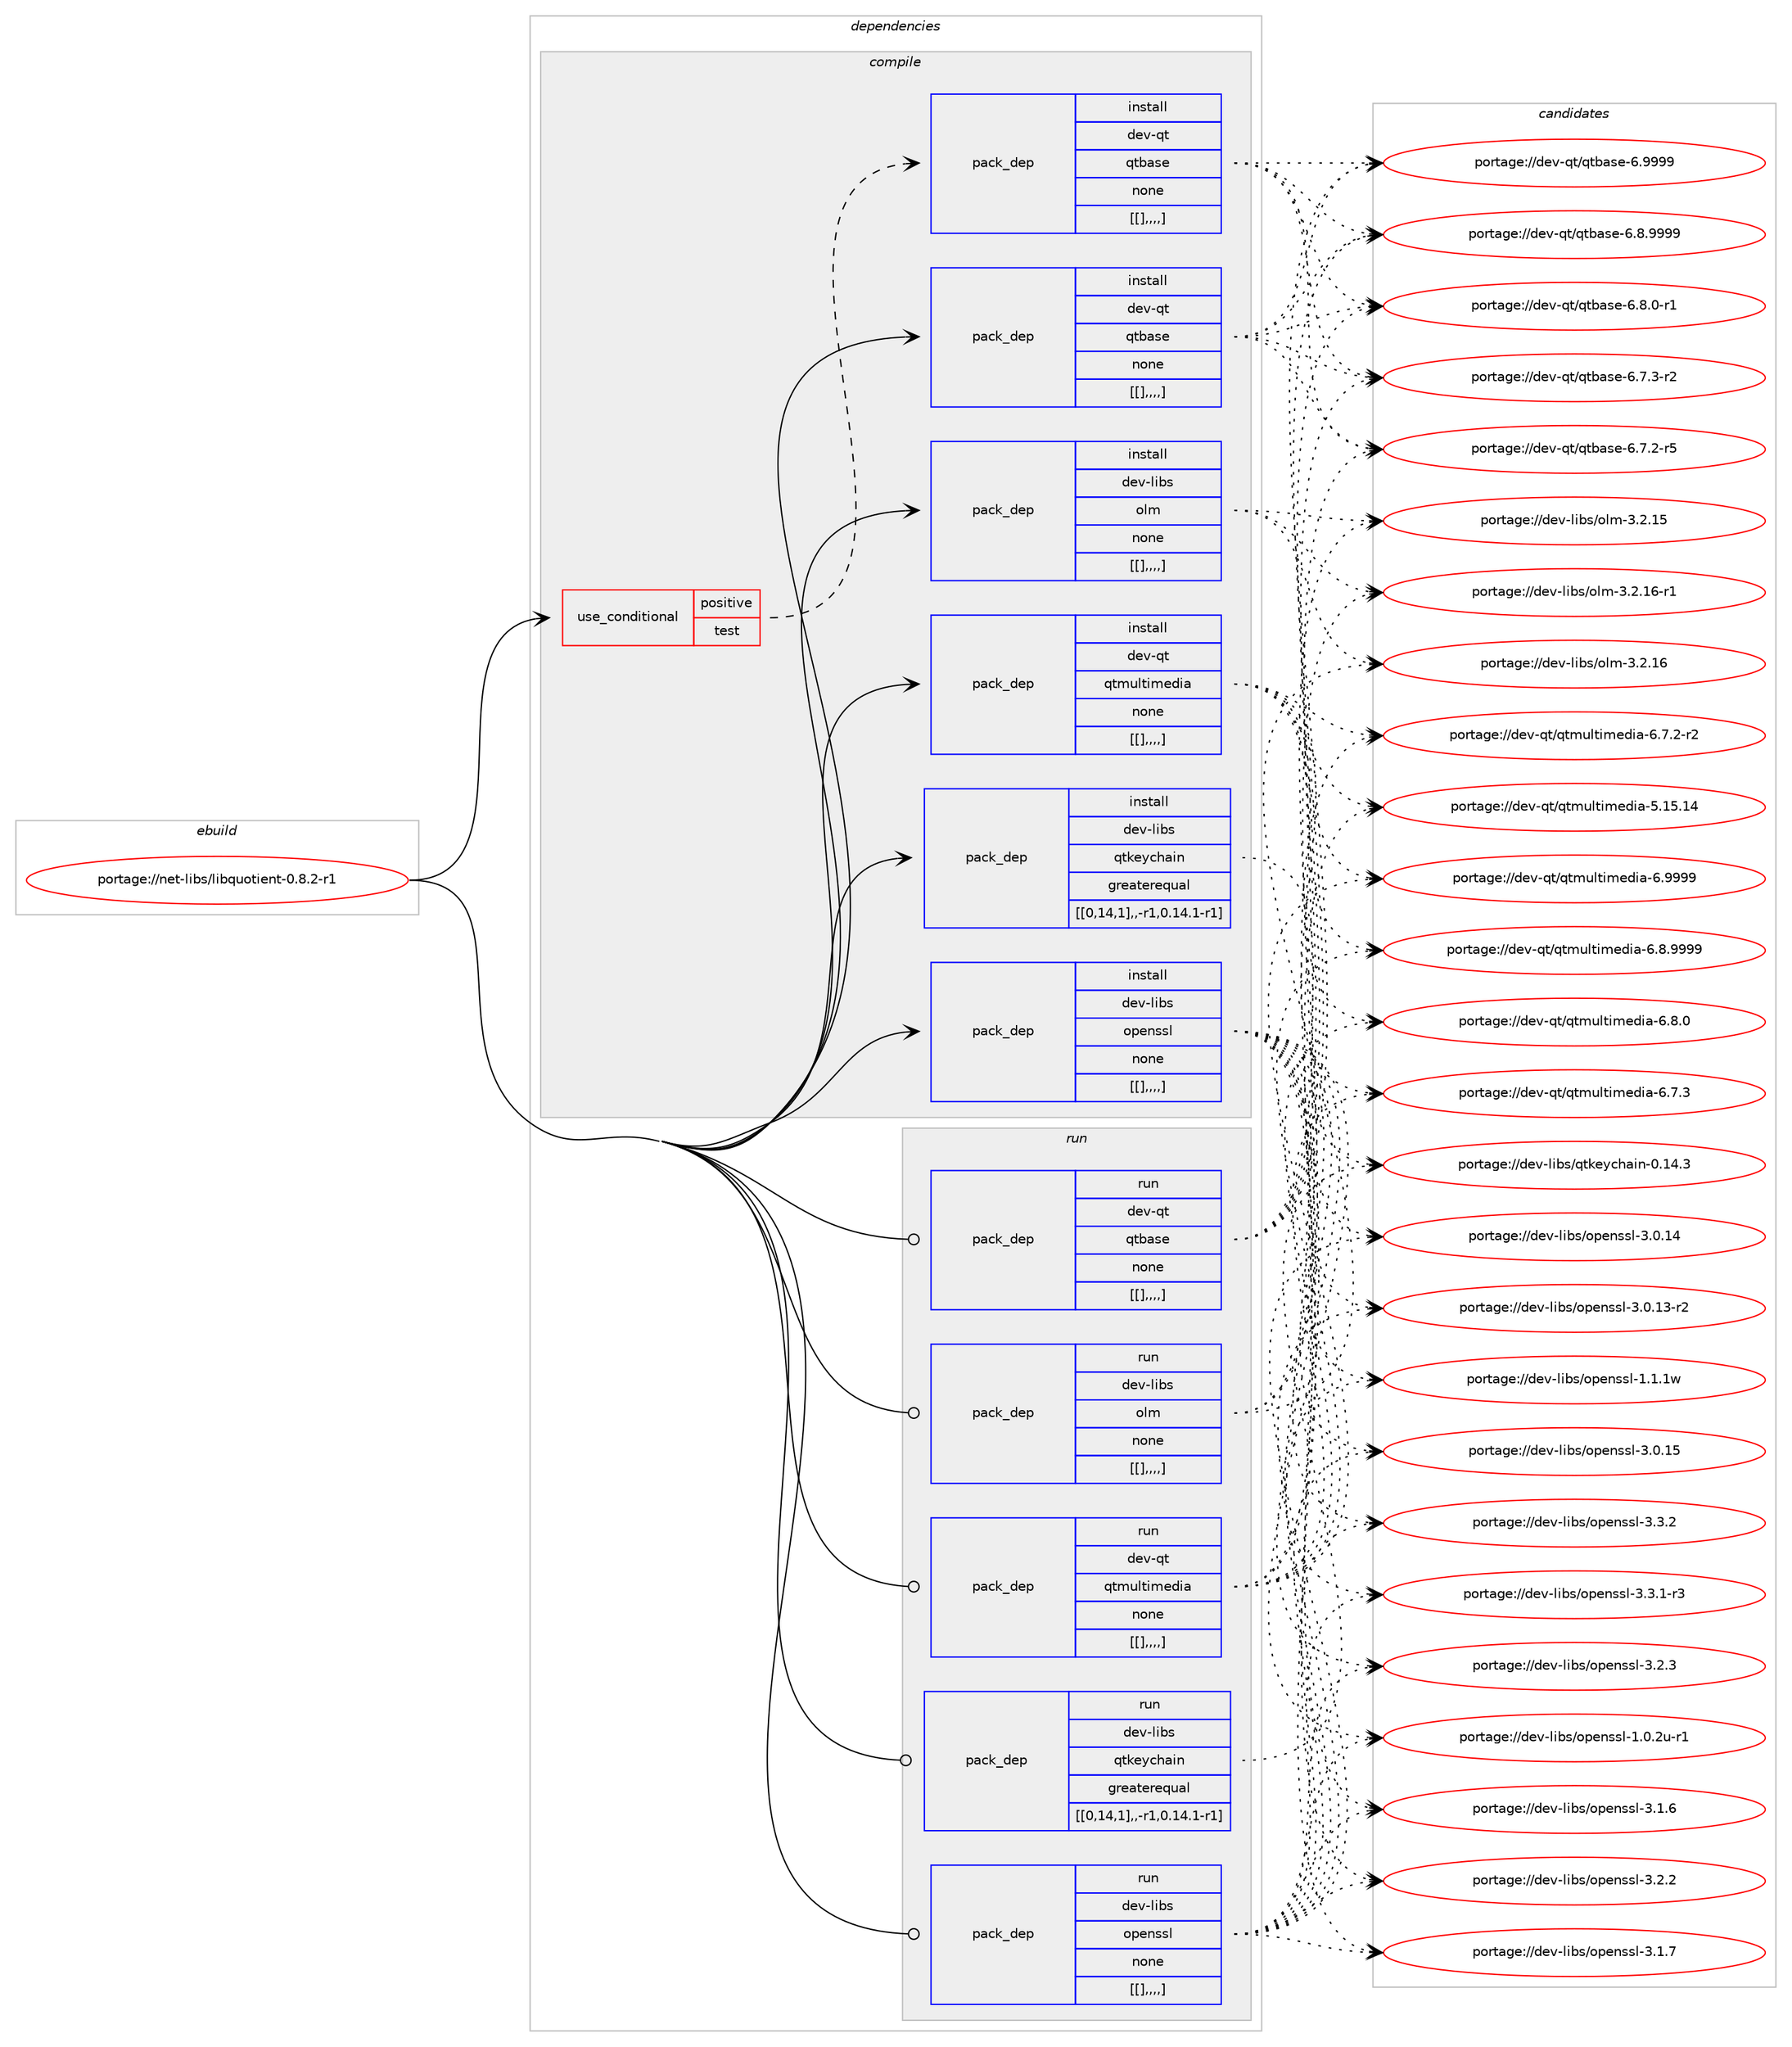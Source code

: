 digraph prolog {

# *************
# Graph options
# *************

newrank=true;
concentrate=true;
compound=true;
graph [rankdir=LR,fontname=Helvetica,fontsize=10,ranksep=1.5];#, ranksep=2.5, nodesep=0.2];
edge  [arrowhead=vee];
node  [fontname=Helvetica,fontsize=10];

# **********
# The ebuild
# **********

subgraph cluster_leftcol {
color=gray;
label=<<i>ebuild</i>>;
id [label="portage://net-libs/libquotient-0.8.2-r1", color=red, width=4, href="../net-libs/libquotient-0.8.2-r1.svg"];
}

# ****************
# The dependencies
# ****************

subgraph cluster_midcol {
color=gray;
label=<<i>dependencies</i>>;
subgraph cluster_compile {
fillcolor="#eeeeee";
style=filled;
label=<<i>compile</i>>;
subgraph cond100645 {
dependency384063 [label=<<TABLE BORDER="0" CELLBORDER="1" CELLSPACING="0" CELLPADDING="4"><TR><TD ROWSPAN="3" CELLPADDING="10">use_conditional</TD></TR><TR><TD>positive</TD></TR><TR><TD>test</TD></TR></TABLE>>, shape=none, color=red];
subgraph pack280471 {
dependency384066 [label=<<TABLE BORDER="0" CELLBORDER="1" CELLSPACING="0" CELLPADDING="4" WIDTH="220"><TR><TD ROWSPAN="6" CELLPADDING="30">pack_dep</TD></TR><TR><TD WIDTH="110">install</TD></TR><TR><TD>dev-qt</TD></TR><TR><TD>qtbase</TD></TR><TR><TD>none</TD></TR><TR><TD>[[],,,,]</TD></TR></TABLE>>, shape=none, color=blue];
}
dependency384063:e -> dependency384066:w [weight=20,style="dashed",arrowhead="vee"];
}
id:e -> dependency384063:w [weight=20,style="solid",arrowhead="vee"];
subgraph pack280474 {
dependency384071 [label=<<TABLE BORDER="0" CELLBORDER="1" CELLSPACING="0" CELLPADDING="4" WIDTH="220"><TR><TD ROWSPAN="6" CELLPADDING="30">pack_dep</TD></TR><TR><TD WIDTH="110">install</TD></TR><TR><TD>dev-libs</TD></TR><TR><TD>olm</TD></TR><TR><TD>none</TD></TR><TR><TD>[[],,,,]</TD></TR></TABLE>>, shape=none, color=blue];
}
id:e -> dependency384071:w [weight=20,style="solid",arrowhead="vee"];
subgraph pack280489 {
dependency384109 [label=<<TABLE BORDER="0" CELLBORDER="1" CELLSPACING="0" CELLPADDING="4" WIDTH="220"><TR><TD ROWSPAN="6" CELLPADDING="30">pack_dep</TD></TR><TR><TD WIDTH="110">install</TD></TR><TR><TD>dev-libs</TD></TR><TR><TD>openssl</TD></TR><TR><TD>none</TD></TR><TR><TD>[[],,,,]</TD></TR></TABLE>>, shape=none, color=blue];
}
id:e -> dependency384109:w [weight=20,style="solid",arrowhead="vee"];
subgraph pack280527 {
dependency384137 [label=<<TABLE BORDER="0" CELLBORDER="1" CELLSPACING="0" CELLPADDING="4" WIDTH="220"><TR><TD ROWSPAN="6" CELLPADDING="30">pack_dep</TD></TR><TR><TD WIDTH="110">install</TD></TR><TR><TD>dev-libs</TD></TR><TR><TD>qtkeychain</TD></TR><TR><TD>greaterequal</TD></TR><TR><TD>[[0,14,1],,-r1,0.14.1-r1]</TD></TR></TABLE>>, shape=none, color=blue];
}
id:e -> dependency384137:w [weight=20,style="solid",arrowhead="vee"];
subgraph pack280552 {
dependency384192 [label=<<TABLE BORDER="0" CELLBORDER="1" CELLSPACING="0" CELLPADDING="4" WIDTH="220"><TR><TD ROWSPAN="6" CELLPADDING="30">pack_dep</TD></TR><TR><TD WIDTH="110">install</TD></TR><TR><TD>dev-qt</TD></TR><TR><TD>qtbase</TD></TR><TR><TD>none</TD></TR><TR><TD>[[],,,,]</TD></TR></TABLE>>, shape=none, color=blue];
}
id:e -> dependency384192:w [weight=20,style="solid",arrowhead="vee"];
subgraph pack280579 {
dependency384229 [label=<<TABLE BORDER="0" CELLBORDER="1" CELLSPACING="0" CELLPADDING="4" WIDTH="220"><TR><TD ROWSPAN="6" CELLPADDING="30">pack_dep</TD></TR><TR><TD WIDTH="110">install</TD></TR><TR><TD>dev-qt</TD></TR><TR><TD>qtmultimedia</TD></TR><TR><TD>none</TD></TR><TR><TD>[[],,,,]</TD></TR></TABLE>>, shape=none, color=blue];
}
id:e -> dependency384229:w [weight=20,style="solid",arrowhead="vee"];
}
subgraph cluster_compileandrun {
fillcolor="#eeeeee";
style=filled;
label=<<i>compile and run</i>>;
}
subgraph cluster_run {
fillcolor="#eeeeee";
style=filled;
label=<<i>run</i>>;
subgraph pack280628 {
dependency384309 [label=<<TABLE BORDER="0" CELLBORDER="1" CELLSPACING="0" CELLPADDING="4" WIDTH="220"><TR><TD ROWSPAN="6" CELLPADDING="30">pack_dep</TD></TR><TR><TD WIDTH="110">run</TD></TR><TR><TD>dev-libs</TD></TR><TR><TD>olm</TD></TR><TR><TD>none</TD></TR><TR><TD>[[],,,,]</TD></TR></TABLE>>, shape=none, color=blue];
}
id:e -> dependency384309:w [weight=20,style="solid",arrowhead="odot"];
subgraph pack280642 {
dependency384332 [label=<<TABLE BORDER="0" CELLBORDER="1" CELLSPACING="0" CELLPADDING="4" WIDTH="220"><TR><TD ROWSPAN="6" CELLPADDING="30">pack_dep</TD></TR><TR><TD WIDTH="110">run</TD></TR><TR><TD>dev-libs</TD></TR><TR><TD>openssl</TD></TR><TR><TD>none</TD></TR><TR><TD>[[],,,,]</TD></TR></TABLE>>, shape=none, color=blue];
}
id:e -> dependency384332:w [weight=20,style="solid",arrowhead="odot"];
subgraph pack280654 {
dependency384354 [label=<<TABLE BORDER="0" CELLBORDER="1" CELLSPACING="0" CELLPADDING="4" WIDTH="220"><TR><TD ROWSPAN="6" CELLPADDING="30">pack_dep</TD></TR><TR><TD WIDTH="110">run</TD></TR><TR><TD>dev-libs</TD></TR><TR><TD>qtkeychain</TD></TR><TR><TD>greaterequal</TD></TR><TR><TD>[[0,14,1],,-r1,0.14.1-r1]</TD></TR></TABLE>>, shape=none, color=blue];
}
id:e -> dependency384354:w [weight=20,style="solid",arrowhead="odot"];
subgraph pack280663 {
dependency384375 [label=<<TABLE BORDER="0" CELLBORDER="1" CELLSPACING="0" CELLPADDING="4" WIDTH="220"><TR><TD ROWSPAN="6" CELLPADDING="30">pack_dep</TD></TR><TR><TD WIDTH="110">run</TD></TR><TR><TD>dev-qt</TD></TR><TR><TD>qtbase</TD></TR><TR><TD>none</TD></TR><TR><TD>[[],,,,]</TD></TR></TABLE>>, shape=none, color=blue];
}
id:e -> dependency384375:w [weight=20,style="solid",arrowhead="odot"];
subgraph pack280686 {
dependency384393 [label=<<TABLE BORDER="0" CELLBORDER="1" CELLSPACING="0" CELLPADDING="4" WIDTH="220"><TR><TD ROWSPAN="6" CELLPADDING="30">pack_dep</TD></TR><TR><TD WIDTH="110">run</TD></TR><TR><TD>dev-qt</TD></TR><TR><TD>qtmultimedia</TD></TR><TR><TD>none</TD></TR><TR><TD>[[],,,,]</TD></TR></TABLE>>, shape=none, color=blue];
}
id:e -> dependency384393:w [weight=20,style="solid",arrowhead="odot"];
}
}

# **************
# The candidates
# **************

subgraph cluster_choices {
rank=same;
color=gray;
label=<<i>candidates</i>>;

subgraph choice280095 {
color=black;
nodesep=1;
choice1001011184511311647113116989711510145544657575757 [label="portage://dev-qt/qtbase-6.9999", color=red, width=4,href="../dev-qt/qtbase-6.9999.svg"];
choice10010111845113116471131169897115101455446564657575757 [label="portage://dev-qt/qtbase-6.8.9999", color=red, width=4,href="../dev-qt/qtbase-6.8.9999.svg"];
choice100101118451131164711311698971151014554465646484511449 [label="portage://dev-qt/qtbase-6.8.0-r1", color=red, width=4,href="../dev-qt/qtbase-6.8.0-r1.svg"];
choice100101118451131164711311698971151014554465546514511450 [label="portage://dev-qt/qtbase-6.7.3-r2", color=red, width=4,href="../dev-qt/qtbase-6.7.3-r2.svg"];
choice100101118451131164711311698971151014554465546504511453 [label="portage://dev-qt/qtbase-6.7.2-r5", color=red, width=4,href="../dev-qt/qtbase-6.7.2-r5.svg"];
dependency384066:e -> choice1001011184511311647113116989711510145544657575757:w [style=dotted,weight="100"];
dependency384066:e -> choice10010111845113116471131169897115101455446564657575757:w [style=dotted,weight="100"];
dependency384066:e -> choice100101118451131164711311698971151014554465646484511449:w [style=dotted,weight="100"];
dependency384066:e -> choice100101118451131164711311698971151014554465546514511450:w [style=dotted,weight="100"];
dependency384066:e -> choice100101118451131164711311698971151014554465546504511453:w [style=dotted,weight="100"];
}
subgraph choice280100 {
color=black;
nodesep=1;
choice100101118451081059811547111108109455146504649544511449 [label="portage://dev-libs/olm-3.2.16-r1", color=red, width=4,href="../dev-libs/olm-3.2.16-r1.svg"];
choice10010111845108105981154711110810945514650464954 [label="portage://dev-libs/olm-3.2.16", color=red, width=4,href="../dev-libs/olm-3.2.16.svg"];
choice10010111845108105981154711110810945514650464953 [label="portage://dev-libs/olm-3.2.15", color=red, width=4,href="../dev-libs/olm-3.2.15.svg"];
dependency384071:e -> choice100101118451081059811547111108109455146504649544511449:w [style=dotted,weight="100"];
dependency384071:e -> choice10010111845108105981154711110810945514650464954:w [style=dotted,weight="100"];
dependency384071:e -> choice10010111845108105981154711110810945514650464953:w [style=dotted,weight="100"];
}
subgraph choice280102 {
color=black;
nodesep=1;
choice100101118451081059811547111112101110115115108455146514650 [label="portage://dev-libs/openssl-3.3.2", color=red, width=4,href="../dev-libs/openssl-3.3.2.svg"];
choice1001011184510810598115471111121011101151151084551465146494511451 [label="portage://dev-libs/openssl-3.3.1-r3", color=red, width=4,href="../dev-libs/openssl-3.3.1-r3.svg"];
choice100101118451081059811547111112101110115115108455146504651 [label="portage://dev-libs/openssl-3.2.3", color=red, width=4,href="../dev-libs/openssl-3.2.3.svg"];
choice100101118451081059811547111112101110115115108455146504650 [label="portage://dev-libs/openssl-3.2.2", color=red, width=4,href="../dev-libs/openssl-3.2.2.svg"];
choice100101118451081059811547111112101110115115108455146494655 [label="portage://dev-libs/openssl-3.1.7", color=red, width=4,href="../dev-libs/openssl-3.1.7.svg"];
choice100101118451081059811547111112101110115115108455146494654 [label="portage://dev-libs/openssl-3.1.6", color=red, width=4,href="../dev-libs/openssl-3.1.6.svg"];
choice10010111845108105981154711111210111011511510845514648464953 [label="portage://dev-libs/openssl-3.0.15", color=red, width=4,href="../dev-libs/openssl-3.0.15.svg"];
choice10010111845108105981154711111210111011511510845514648464952 [label="portage://dev-libs/openssl-3.0.14", color=red, width=4,href="../dev-libs/openssl-3.0.14.svg"];
choice100101118451081059811547111112101110115115108455146484649514511450 [label="portage://dev-libs/openssl-3.0.13-r2", color=red, width=4,href="../dev-libs/openssl-3.0.13-r2.svg"];
choice100101118451081059811547111112101110115115108454946494649119 [label="portage://dev-libs/openssl-1.1.1w", color=red, width=4,href="../dev-libs/openssl-1.1.1w.svg"];
choice1001011184510810598115471111121011101151151084549464846501174511449 [label="portage://dev-libs/openssl-1.0.2u-r1", color=red, width=4,href="../dev-libs/openssl-1.0.2u-r1.svg"];
dependency384109:e -> choice100101118451081059811547111112101110115115108455146514650:w [style=dotted,weight="100"];
dependency384109:e -> choice1001011184510810598115471111121011101151151084551465146494511451:w [style=dotted,weight="100"];
dependency384109:e -> choice100101118451081059811547111112101110115115108455146504651:w [style=dotted,weight="100"];
dependency384109:e -> choice100101118451081059811547111112101110115115108455146504650:w [style=dotted,weight="100"];
dependency384109:e -> choice100101118451081059811547111112101110115115108455146494655:w [style=dotted,weight="100"];
dependency384109:e -> choice100101118451081059811547111112101110115115108455146494654:w [style=dotted,weight="100"];
dependency384109:e -> choice10010111845108105981154711111210111011511510845514648464953:w [style=dotted,weight="100"];
dependency384109:e -> choice10010111845108105981154711111210111011511510845514648464952:w [style=dotted,weight="100"];
dependency384109:e -> choice100101118451081059811547111112101110115115108455146484649514511450:w [style=dotted,weight="100"];
dependency384109:e -> choice100101118451081059811547111112101110115115108454946494649119:w [style=dotted,weight="100"];
dependency384109:e -> choice1001011184510810598115471111121011101151151084549464846501174511449:w [style=dotted,weight="100"];
}
subgraph choice280129 {
color=black;
nodesep=1;
choice100101118451081059811547113116107101121991049710511045484649524651 [label="portage://dev-libs/qtkeychain-0.14.3", color=red, width=4,href="../dev-libs/qtkeychain-0.14.3.svg"];
dependency384137:e -> choice100101118451081059811547113116107101121991049710511045484649524651:w [style=dotted,weight="100"];
}
subgraph choice280133 {
color=black;
nodesep=1;
choice1001011184511311647113116989711510145544657575757 [label="portage://dev-qt/qtbase-6.9999", color=red, width=4,href="../dev-qt/qtbase-6.9999.svg"];
choice10010111845113116471131169897115101455446564657575757 [label="portage://dev-qt/qtbase-6.8.9999", color=red, width=4,href="../dev-qt/qtbase-6.8.9999.svg"];
choice100101118451131164711311698971151014554465646484511449 [label="portage://dev-qt/qtbase-6.8.0-r1", color=red, width=4,href="../dev-qt/qtbase-6.8.0-r1.svg"];
choice100101118451131164711311698971151014554465546514511450 [label="portage://dev-qt/qtbase-6.7.3-r2", color=red, width=4,href="../dev-qt/qtbase-6.7.3-r2.svg"];
choice100101118451131164711311698971151014554465546504511453 [label="portage://dev-qt/qtbase-6.7.2-r5", color=red, width=4,href="../dev-qt/qtbase-6.7.2-r5.svg"];
dependency384192:e -> choice1001011184511311647113116989711510145544657575757:w [style=dotted,weight="100"];
dependency384192:e -> choice10010111845113116471131169897115101455446564657575757:w [style=dotted,weight="100"];
dependency384192:e -> choice100101118451131164711311698971151014554465646484511449:w [style=dotted,weight="100"];
dependency384192:e -> choice100101118451131164711311698971151014554465546514511450:w [style=dotted,weight="100"];
dependency384192:e -> choice100101118451131164711311698971151014554465546504511453:w [style=dotted,weight="100"];
}
subgraph choice280142 {
color=black;
nodesep=1;
choice10010111845113116471131161091171081161051091011001059745544657575757 [label="portage://dev-qt/qtmultimedia-6.9999", color=red, width=4,href="../dev-qt/qtmultimedia-6.9999.svg"];
choice100101118451131164711311610911710811610510910110010597455446564657575757 [label="portage://dev-qt/qtmultimedia-6.8.9999", color=red, width=4,href="../dev-qt/qtmultimedia-6.8.9999.svg"];
choice100101118451131164711311610911710811610510910110010597455446564648 [label="portage://dev-qt/qtmultimedia-6.8.0", color=red, width=4,href="../dev-qt/qtmultimedia-6.8.0.svg"];
choice100101118451131164711311610911710811610510910110010597455446554651 [label="portage://dev-qt/qtmultimedia-6.7.3", color=red, width=4,href="../dev-qt/qtmultimedia-6.7.3.svg"];
choice1001011184511311647113116109117108116105109101100105974554465546504511450 [label="portage://dev-qt/qtmultimedia-6.7.2-r2", color=red, width=4,href="../dev-qt/qtmultimedia-6.7.2-r2.svg"];
choice1001011184511311647113116109117108116105109101100105974553464953464952 [label="portage://dev-qt/qtmultimedia-5.15.14", color=red, width=4,href="../dev-qt/qtmultimedia-5.15.14.svg"];
dependency384229:e -> choice10010111845113116471131161091171081161051091011001059745544657575757:w [style=dotted,weight="100"];
dependency384229:e -> choice100101118451131164711311610911710811610510910110010597455446564657575757:w [style=dotted,weight="100"];
dependency384229:e -> choice100101118451131164711311610911710811610510910110010597455446564648:w [style=dotted,weight="100"];
dependency384229:e -> choice100101118451131164711311610911710811610510910110010597455446554651:w [style=dotted,weight="100"];
dependency384229:e -> choice1001011184511311647113116109117108116105109101100105974554465546504511450:w [style=dotted,weight="100"];
dependency384229:e -> choice1001011184511311647113116109117108116105109101100105974553464953464952:w [style=dotted,weight="100"];
}
subgraph choice280159 {
color=black;
nodesep=1;
choice100101118451081059811547111108109455146504649544511449 [label="portage://dev-libs/olm-3.2.16-r1", color=red, width=4,href="../dev-libs/olm-3.2.16-r1.svg"];
choice10010111845108105981154711110810945514650464954 [label="portage://dev-libs/olm-3.2.16", color=red, width=4,href="../dev-libs/olm-3.2.16.svg"];
choice10010111845108105981154711110810945514650464953 [label="portage://dev-libs/olm-3.2.15", color=red, width=4,href="../dev-libs/olm-3.2.15.svg"];
dependency384309:e -> choice100101118451081059811547111108109455146504649544511449:w [style=dotted,weight="100"];
dependency384309:e -> choice10010111845108105981154711110810945514650464954:w [style=dotted,weight="100"];
dependency384309:e -> choice10010111845108105981154711110810945514650464953:w [style=dotted,weight="100"];
}
subgraph choice280162 {
color=black;
nodesep=1;
choice100101118451081059811547111112101110115115108455146514650 [label="portage://dev-libs/openssl-3.3.2", color=red, width=4,href="../dev-libs/openssl-3.3.2.svg"];
choice1001011184510810598115471111121011101151151084551465146494511451 [label="portage://dev-libs/openssl-3.3.1-r3", color=red, width=4,href="../dev-libs/openssl-3.3.1-r3.svg"];
choice100101118451081059811547111112101110115115108455146504651 [label="portage://dev-libs/openssl-3.2.3", color=red, width=4,href="../dev-libs/openssl-3.2.3.svg"];
choice100101118451081059811547111112101110115115108455146504650 [label="portage://dev-libs/openssl-3.2.2", color=red, width=4,href="../dev-libs/openssl-3.2.2.svg"];
choice100101118451081059811547111112101110115115108455146494655 [label="portage://dev-libs/openssl-3.1.7", color=red, width=4,href="../dev-libs/openssl-3.1.7.svg"];
choice100101118451081059811547111112101110115115108455146494654 [label="portage://dev-libs/openssl-3.1.6", color=red, width=4,href="../dev-libs/openssl-3.1.6.svg"];
choice10010111845108105981154711111210111011511510845514648464953 [label="portage://dev-libs/openssl-3.0.15", color=red, width=4,href="../dev-libs/openssl-3.0.15.svg"];
choice10010111845108105981154711111210111011511510845514648464952 [label="portage://dev-libs/openssl-3.0.14", color=red, width=4,href="../dev-libs/openssl-3.0.14.svg"];
choice100101118451081059811547111112101110115115108455146484649514511450 [label="portage://dev-libs/openssl-3.0.13-r2", color=red, width=4,href="../dev-libs/openssl-3.0.13-r2.svg"];
choice100101118451081059811547111112101110115115108454946494649119 [label="portage://dev-libs/openssl-1.1.1w", color=red, width=4,href="../dev-libs/openssl-1.1.1w.svg"];
choice1001011184510810598115471111121011101151151084549464846501174511449 [label="portage://dev-libs/openssl-1.0.2u-r1", color=red, width=4,href="../dev-libs/openssl-1.0.2u-r1.svg"];
dependency384332:e -> choice100101118451081059811547111112101110115115108455146514650:w [style=dotted,weight="100"];
dependency384332:e -> choice1001011184510810598115471111121011101151151084551465146494511451:w [style=dotted,weight="100"];
dependency384332:e -> choice100101118451081059811547111112101110115115108455146504651:w [style=dotted,weight="100"];
dependency384332:e -> choice100101118451081059811547111112101110115115108455146504650:w [style=dotted,weight="100"];
dependency384332:e -> choice100101118451081059811547111112101110115115108455146494655:w [style=dotted,weight="100"];
dependency384332:e -> choice100101118451081059811547111112101110115115108455146494654:w [style=dotted,weight="100"];
dependency384332:e -> choice10010111845108105981154711111210111011511510845514648464953:w [style=dotted,weight="100"];
dependency384332:e -> choice10010111845108105981154711111210111011511510845514648464952:w [style=dotted,weight="100"];
dependency384332:e -> choice100101118451081059811547111112101110115115108455146484649514511450:w [style=dotted,weight="100"];
dependency384332:e -> choice100101118451081059811547111112101110115115108454946494649119:w [style=dotted,weight="100"];
dependency384332:e -> choice1001011184510810598115471111121011101151151084549464846501174511449:w [style=dotted,weight="100"];
}
subgraph choice280215 {
color=black;
nodesep=1;
choice100101118451081059811547113116107101121991049710511045484649524651 [label="portage://dev-libs/qtkeychain-0.14.3", color=red, width=4,href="../dev-libs/qtkeychain-0.14.3.svg"];
dependency384354:e -> choice100101118451081059811547113116107101121991049710511045484649524651:w [style=dotted,weight="100"];
}
subgraph choice280218 {
color=black;
nodesep=1;
choice1001011184511311647113116989711510145544657575757 [label="portage://dev-qt/qtbase-6.9999", color=red, width=4,href="../dev-qt/qtbase-6.9999.svg"];
choice10010111845113116471131169897115101455446564657575757 [label="portage://dev-qt/qtbase-6.8.9999", color=red, width=4,href="../dev-qt/qtbase-6.8.9999.svg"];
choice100101118451131164711311698971151014554465646484511449 [label="portage://dev-qt/qtbase-6.8.0-r1", color=red, width=4,href="../dev-qt/qtbase-6.8.0-r1.svg"];
choice100101118451131164711311698971151014554465546514511450 [label="portage://dev-qt/qtbase-6.7.3-r2", color=red, width=4,href="../dev-qt/qtbase-6.7.3-r2.svg"];
choice100101118451131164711311698971151014554465546504511453 [label="portage://dev-qt/qtbase-6.7.2-r5", color=red, width=4,href="../dev-qt/qtbase-6.7.2-r5.svg"];
dependency384375:e -> choice1001011184511311647113116989711510145544657575757:w [style=dotted,weight="100"];
dependency384375:e -> choice10010111845113116471131169897115101455446564657575757:w [style=dotted,weight="100"];
dependency384375:e -> choice100101118451131164711311698971151014554465646484511449:w [style=dotted,weight="100"];
dependency384375:e -> choice100101118451131164711311698971151014554465546514511450:w [style=dotted,weight="100"];
dependency384375:e -> choice100101118451131164711311698971151014554465546504511453:w [style=dotted,weight="100"];
}
subgraph choice280223 {
color=black;
nodesep=1;
choice10010111845113116471131161091171081161051091011001059745544657575757 [label="portage://dev-qt/qtmultimedia-6.9999", color=red, width=4,href="../dev-qt/qtmultimedia-6.9999.svg"];
choice100101118451131164711311610911710811610510910110010597455446564657575757 [label="portage://dev-qt/qtmultimedia-6.8.9999", color=red, width=4,href="../dev-qt/qtmultimedia-6.8.9999.svg"];
choice100101118451131164711311610911710811610510910110010597455446564648 [label="portage://dev-qt/qtmultimedia-6.8.0", color=red, width=4,href="../dev-qt/qtmultimedia-6.8.0.svg"];
choice100101118451131164711311610911710811610510910110010597455446554651 [label="portage://dev-qt/qtmultimedia-6.7.3", color=red, width=4,href="../dev-qt/qtmultimedia-6.7.3.svg"];
choice1001011184511311647113116109117108116105109101100105974554465546504511450 [label="portage://dev-qt/qtmultimedia-6.7.2-r2", color=red, width=4,href="../dev-qt/qtmultimedia-6.7.2-r2.svg"];
choice1001011184511311647113116109117108116105109101100105974553464953464952 [label="portage://dev-qt/qtmultimedia-5.15.14", color=red, width=4,href="../dev-qt/qtmultimedia-5.15.14.svg"];
dependency384393:e -> choice10010111845113116471131161091171081161051091011001059745544657575757:w [style=dotted,weight="100"];
dependency384393:e -> choice100101118451131164711311610911710811610510910110010597455446564657575757:w [style=dotted,weight="100"];
dependency384393:e -> choice100101118451131164711311610911710811610510910110010597455446564648:w [style=dotted,weight="100"];
dependency384393:e -> choice100101118451131164711311610911710811610510910110010597455446554651:w [style=dotted,weight="100"];
dependency384393:e -> choice1001011184511311647113116109117108116105109101100105974554465546504511450:w [style=dotted,weight="100"];
dependency384393:e -> choice1001011184511311647113116109117108116105109101100105974553464953464952:w [style=dotted,weight="100"];
}
}

}
